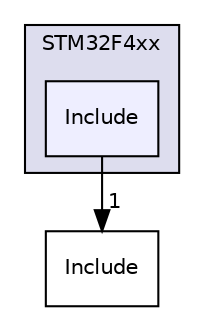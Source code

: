 digraph "/home/runner/work/SDcardBootloader/SDcardBootloader/bootloader/Drivers/CMSIS/Device/ST/STM32F4xx/Include" {
  compound=true
  node [ fontsize="10", fontname="Helvetica"];
  edge [ labelfontsize="10", labelfontname="Helvetica"];
  subgraph clusterdir_e960970896f0528bcce5c2af1fd987f8 {
    graph [ bgcolor="#ddddee", pencolor="black", label="STM32F4xx" fontname="Helvetica", fontsize="10", URL="dir_e960970896f0528bcce5c2af1fd987f8.html"]
  dir_2e854220bf8b279e35f836b7c95c83f7 [shape=box, label="Include", style="filled", fillcolor="#eeeeff", pencolor="black", URL="dir_2e854220bf8b279e35f836b7c95c83f7.html"];
  }
  dir_5d6a8c3e4e61116f4938be35d8adfd18 [shape=box label="Include" URL="dir_5d6a8c3e4e61116f4938be35d8adfd18.html"];
  dir_2e854220bf8b279e35f836b7c95c83f7->dir_5d6a8c3e4e61116f4938be35d8adfd18 [headlabel="1", labeldistance=1.5 headhref="dir_000023_000024.html"];
}
